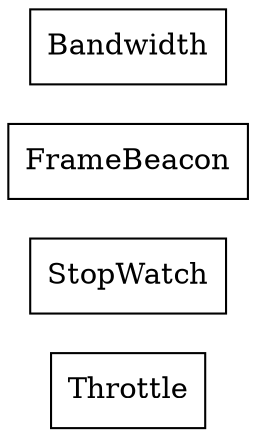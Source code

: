 strict digraph class_diagram {
  rankdir=LR;
  TypeThrottle[
    label="Throttle",
    URL="Throttle.html",
    tooltip="com.sekati.time.Throttle",
    shape="record"
  ];
  TypeStopWatch[
    label="StopWatch",
    URL="StopWatch.html",
    tooltip="com.sekati.time.StopWatch",
    shape="record"
  ];
  TypeFrameBeacon[
    label="FrameBeacon",
    URL="FrameBeacon.html",
    tooltip="com.sekati.time.FrameBeacon",
    shape="record"
  ];
  TypeBandwidth[
    label="Bandwidth",
    URL="Bandwidth.html",
    tooltip="com.sekati.time.Bandwidth",
    shape="record"
  ];
}
